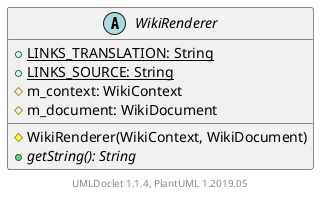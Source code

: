 @startuml

    abstract class WikiRenderer [[WikiRenderer.html]] {
        {static} +LINKS_TRANSLATION: String
        {static} +LINKS_SOURCE: String
        #m_context: WikiContext
        #m_document: WikiDocument
        #WikiRenderer(WikiContext, WikiDocument)
        {abstract} +getString(): String
    }


    center footer UMLDoclet 1.1.4, PlantUML 1.2019.05
@enduml
